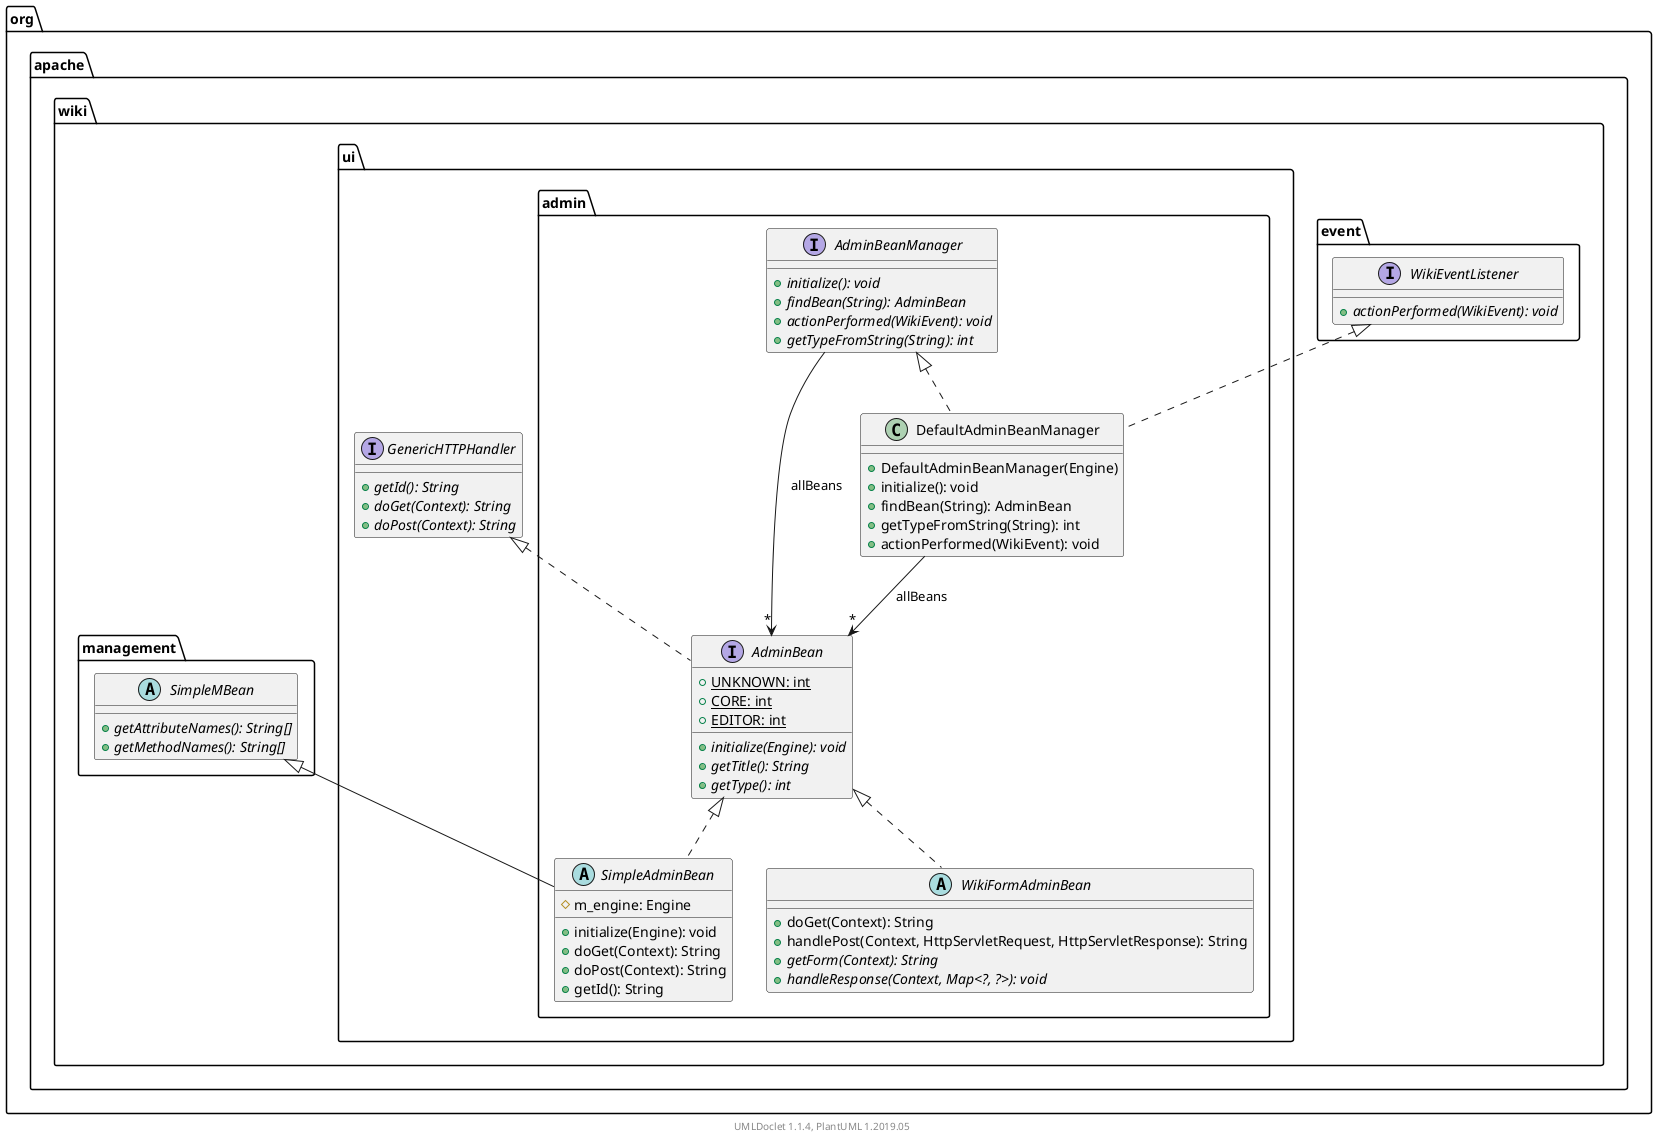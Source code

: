 @startuml

    namespace org.apache.wiki.ui.admin {

        interface AdminBeanManager [[AdminBeanManager.html]] {
            {abstract} +initialize(): void
            {abstract} +findBean(String): AdminBean
            {abstract} +actionPerformed(WikiEvent): void
            {abstract} +getTypeFromString(String): int
        }

        interface AdminBean [[AdminBean.html]] {
            {static} +UNKNOWN: int
            {static} +CORE: int
            {static} +EDITOR: int
            {abstract} +initialize(Engine): void
            {abstract} +getTitle(): String
            {abstract} +getType(): int
        }

        abstract class WikiFormAdminBean [[WikiFormAdminBean.html]] {
            +doGet(Context): String
            +handlePost(Context, HttpServletRequest, HttpServletResponse): String
            {abstract} +getForm(Context): String
            {abstract} +handleResponse(Context, Map<?, ?>): void
        }

        class DefaultAdminBeanManager [[DefaultAdminBeanManager.html]] {
            +DefaultAdminBeanManager(Engine)
            +initialize(): void
            +findBean(String): AdminBean
            +getTypeFromString(String): int
            +actionPerformed(WikiEvent): void
        }

        abstract class SimpleAdminBean [[SimpleAdminBean.html]] {
            #m_engine: Engine
            +initialize(Engine): void
            +doGet(Context): String
            +doPost(Context): String
            +getId(): String
        }

        interface org.apache.wiki.ui.GenericHTTPHandler {
            {abstract} +getId(): String
            {abstract} +doGet(Context): String
            {abstract} +doPost(Context): String
        }
        org.apache.wiki.ui.GenericHTTPHandler <|.. AdminBean

        AdminBean <|.. WikiFormAdminBean

        interface org.apache.wiki.event.WikiEventListener {
            {abstract} +actionPerformed(WikiEvent): void
        }
        org.apache.wiki.event.WikiEventListener <|.. DefaultAdminBeanManager

        AdminBeanManager <|.. DefaultAdminBeanManager

        abstract class org.apache.wiki.management.SimpleMBean {
            {abstract} +getAttributeNames(): String[]
            {abstract} +getMethodNames(): String[]
        }
        org.apache.wiki.management.SimpleMBean <|-- SimpleAdminBean

        AdminBean <|.. SimpleAdminBean

        AdminBeanManager --> "*" AdminBean: allBeans

        DefaultAdminBeanManager --> "*" AdminBean: allBeans

    }


    center footer UMLDoclet 1.1.4, PlantUML 1.2019.05
@enduml
